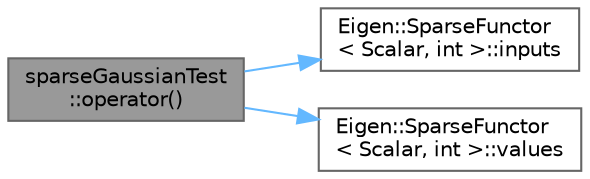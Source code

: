 digraph "sparseGaussianTest::operator()"
{
 // LATEX_PDF_SIZE
  bgcolor="transparent";
  edge [fontname=Helvetica,fontsize=10,labelfontname=Helvetica,labelfontsize=10];
  node [fontname=Helvetica,fontsize=10,shape=box,height=0.2,width=0.4];
  rankdir="LR";
  Node1 [id="Node000001",label="sparseGaussianTest\l::operator()",height=0.2,width=0.4,color="gray40", fillcolor="grey60", style="filled", fontcolor="black",tooltip=" "];
  Node1 -> Node2 [id="edge1_Node000001_Node000002",color="steelblue1",style="solid",tooltip=" "];
  Node2 [id="Node000002",label="Eigen::SparseFunctor\l\< Scalar, int \>::inputs",height=0.2,width=0.4,color="grey40", fillcolor="white", style="filled",URL="$struct_eigen_1_1_sparse_functor.html#a712ff4e83e1403777c6863200e793ab8",tooltip=" "];
  Node1 -> Node3 [id="edge2_Node000001_Node000003",color="steelblue1",style="solid",tooltip=" "];
  Node3 [id="Node000003",label="Eigen::SparseFunctor\l\< Scalar, int \>::values",height=0.2,width=0.4,color="grey40", fillcolor="white", style="filled",URL="$struct_eigen_1_1_sparse_functor.html#a91b9ff3608d8f4fbca1a1df004582851",tooltip=" "];
}

